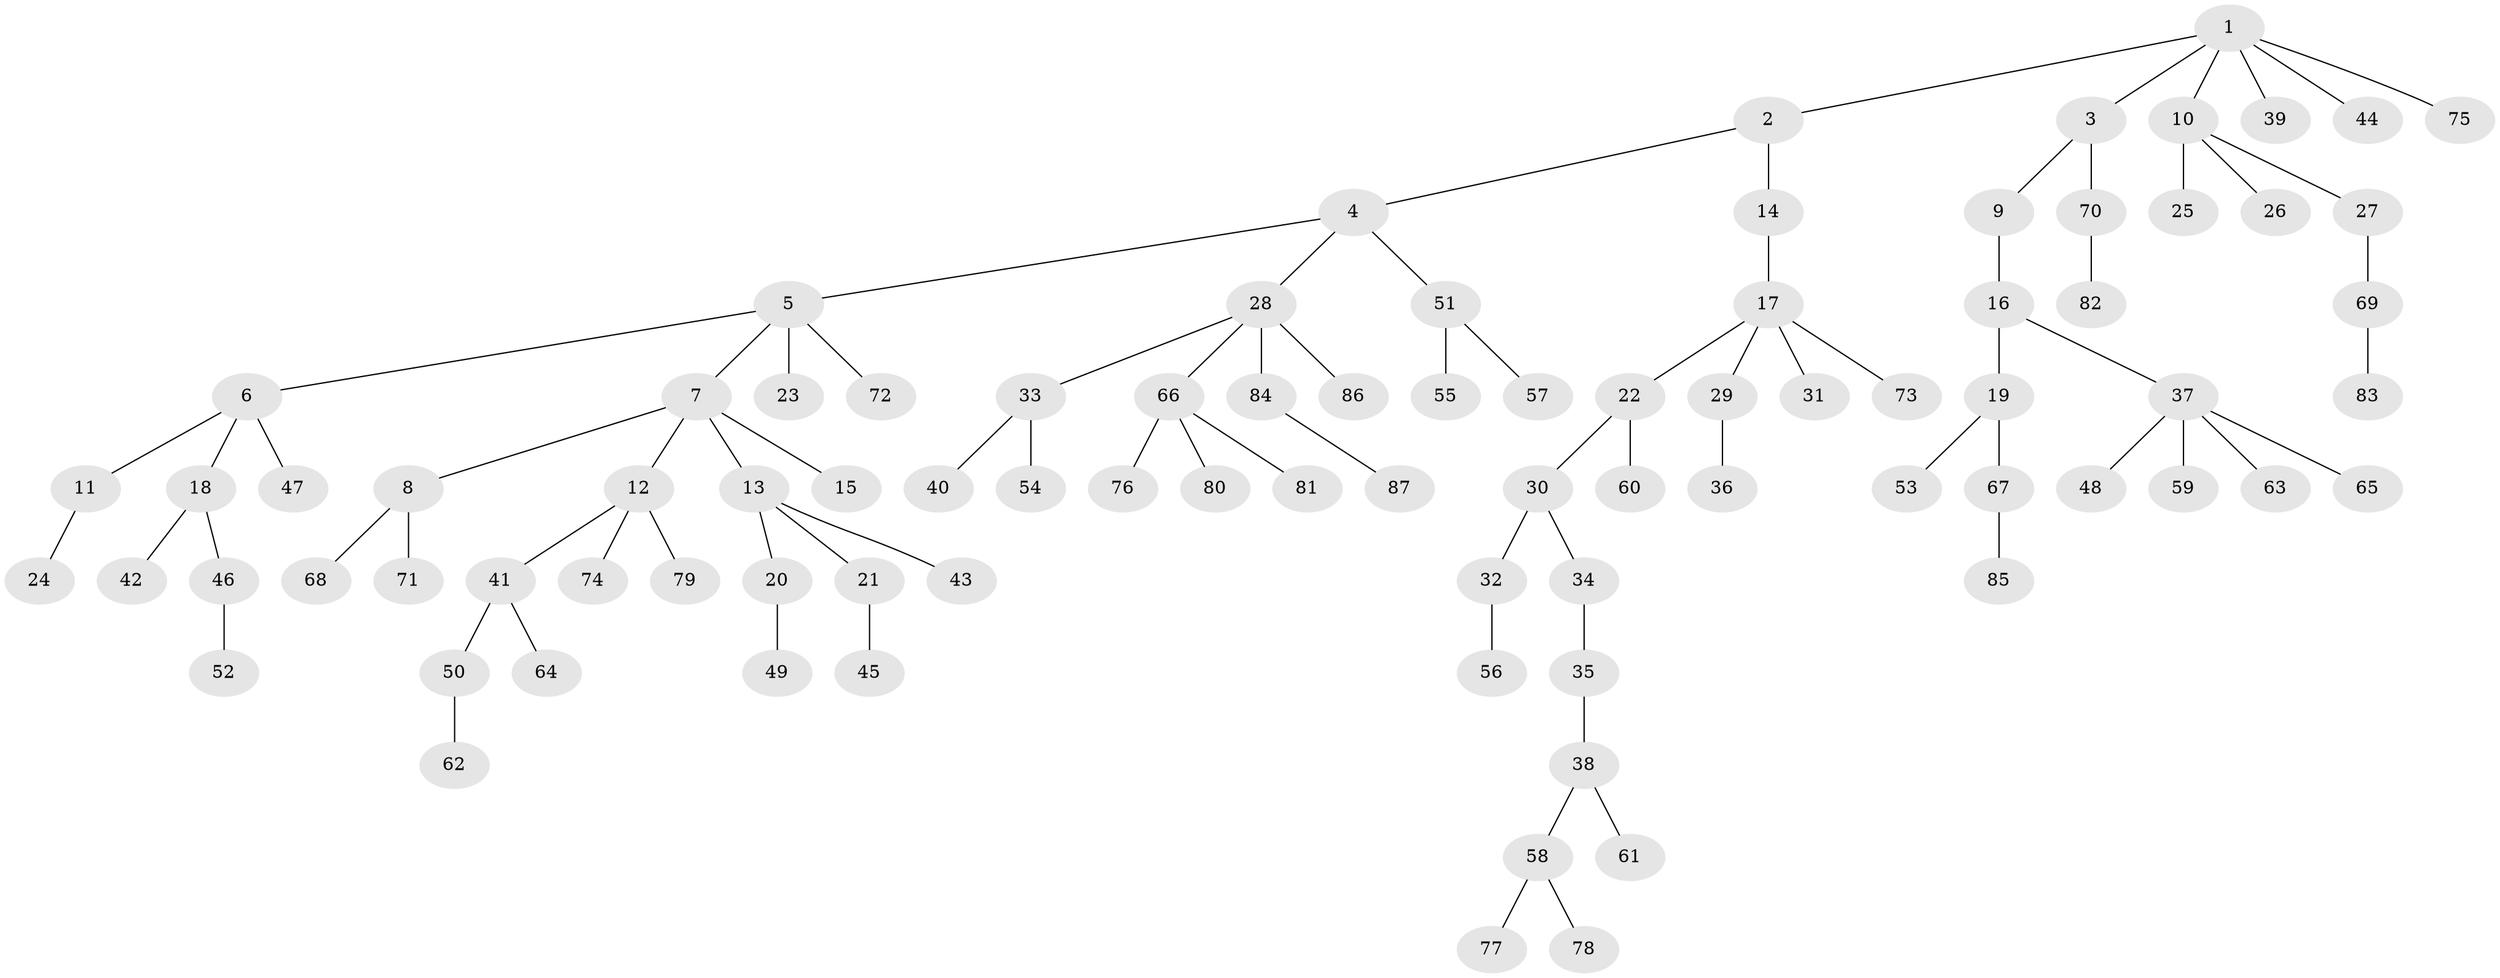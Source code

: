 // Generated by graph-tools (version 1.1) at 2025/15/03/09/25 04:15:25]
// undirected, 87 vertices, 86 edges
graph export_dot {
graph [start="1"]
  node [color=gray90,style=filled];
  1;
  2;
  3;
  4;
  5;
  6;
  7;
  8;
  9;
  10;
  11;
  12;
  13;
  14;
  15;
  16;
  17;
  18;
  19;
  20;
  21;
  22;
  23;
  24;
  25;
  26;
  27;
  28;
  29;
  30;
  31;
  32;
  33;
  34;
  35;
  36;
  37;
  38;
  39;
  40;
  41;
  42;
  43;
  44;
  45;
  46;
  47;
  48;
  49;
  50;
  51;
  52;
  53;
  54;
  55;
  56;
  57;
  58;
  59;
  60;
  61;
  62;
  63;
  64;
  65;
  66;
  67;
  68;
  69;
  70;
  71;
  72;
  73;
  74;
  75;
  76;
  77;
  78;
  79;
  80;
  81;
  82;
  83;
  84;
  85;
  86;
  87;
  1 -- 2;
  1 -- 3;
  1 -- 10;
  1 -- 39;
  1 -- 44;
  1 -- 75;
  2 -- 4;
  2 -- 14;
  3 -- 9;
  3 -- 70;
  4 -- 5;
  4 -- 28;
  4 -- 51;
  5 -- 6;
  5 -- 7;
  5 -- 23;
  5 -- 72;
  6 -- 11;
  6 -- 18;
  6 -- 47;
  7 -- 8;
  7 -- 12;
  7 -- 13;
  7 -- 15;
  8 -- 68;
  8 -- 71;
  9 -- 16;
  10 -- 25;
  10 -- 26;
  10 -- 27;
  11 -- 24;
  12 -- 41;
  12 -- 74;
  12 -- 79;
  13 -- 20;
  13 -- 21;
  13 -- 43;
  14 -- 17;
  16 -- 19;
  16 -- 37;
  17 -- 22;
  17 -- 29;
  17 -- 31;
  17 -- 73;
  18 -- 42;
  18 -- 46;
  19 -- 53;
  19 -- 67;
  20 -- 49;
  21 -- 45;
  22 -- 30;
  22 -- 60;
  27 -- 69;
  28 -- 33;
  28 -- 66;
  28 -- 84;
  28 -- 86;
  29 -- 36;
  30 -- 32;
  30 -- 34;
  32 -- 56;
  33 -- 40;
  33 -- 54;
  34 -- 35;
  35 -- 38;
  37 -- 48;
  37 -- 59;
  37 -- 63;
  37 -- 65;
  38 -- 58;
  38 -- 61;
  41 -- 50;
  41 -- 64;
  46 -- 52;
  50 -- 62;
  51 -- 55;
  51 -- 57;
  58 -- 77;
  58 -- 78;
  66 -- 76;
  66 -- 80;
  66 -- 81;
  67 -- 85;
  69 -- 83;
  70 -- 82;
  84 -- 87;
}
